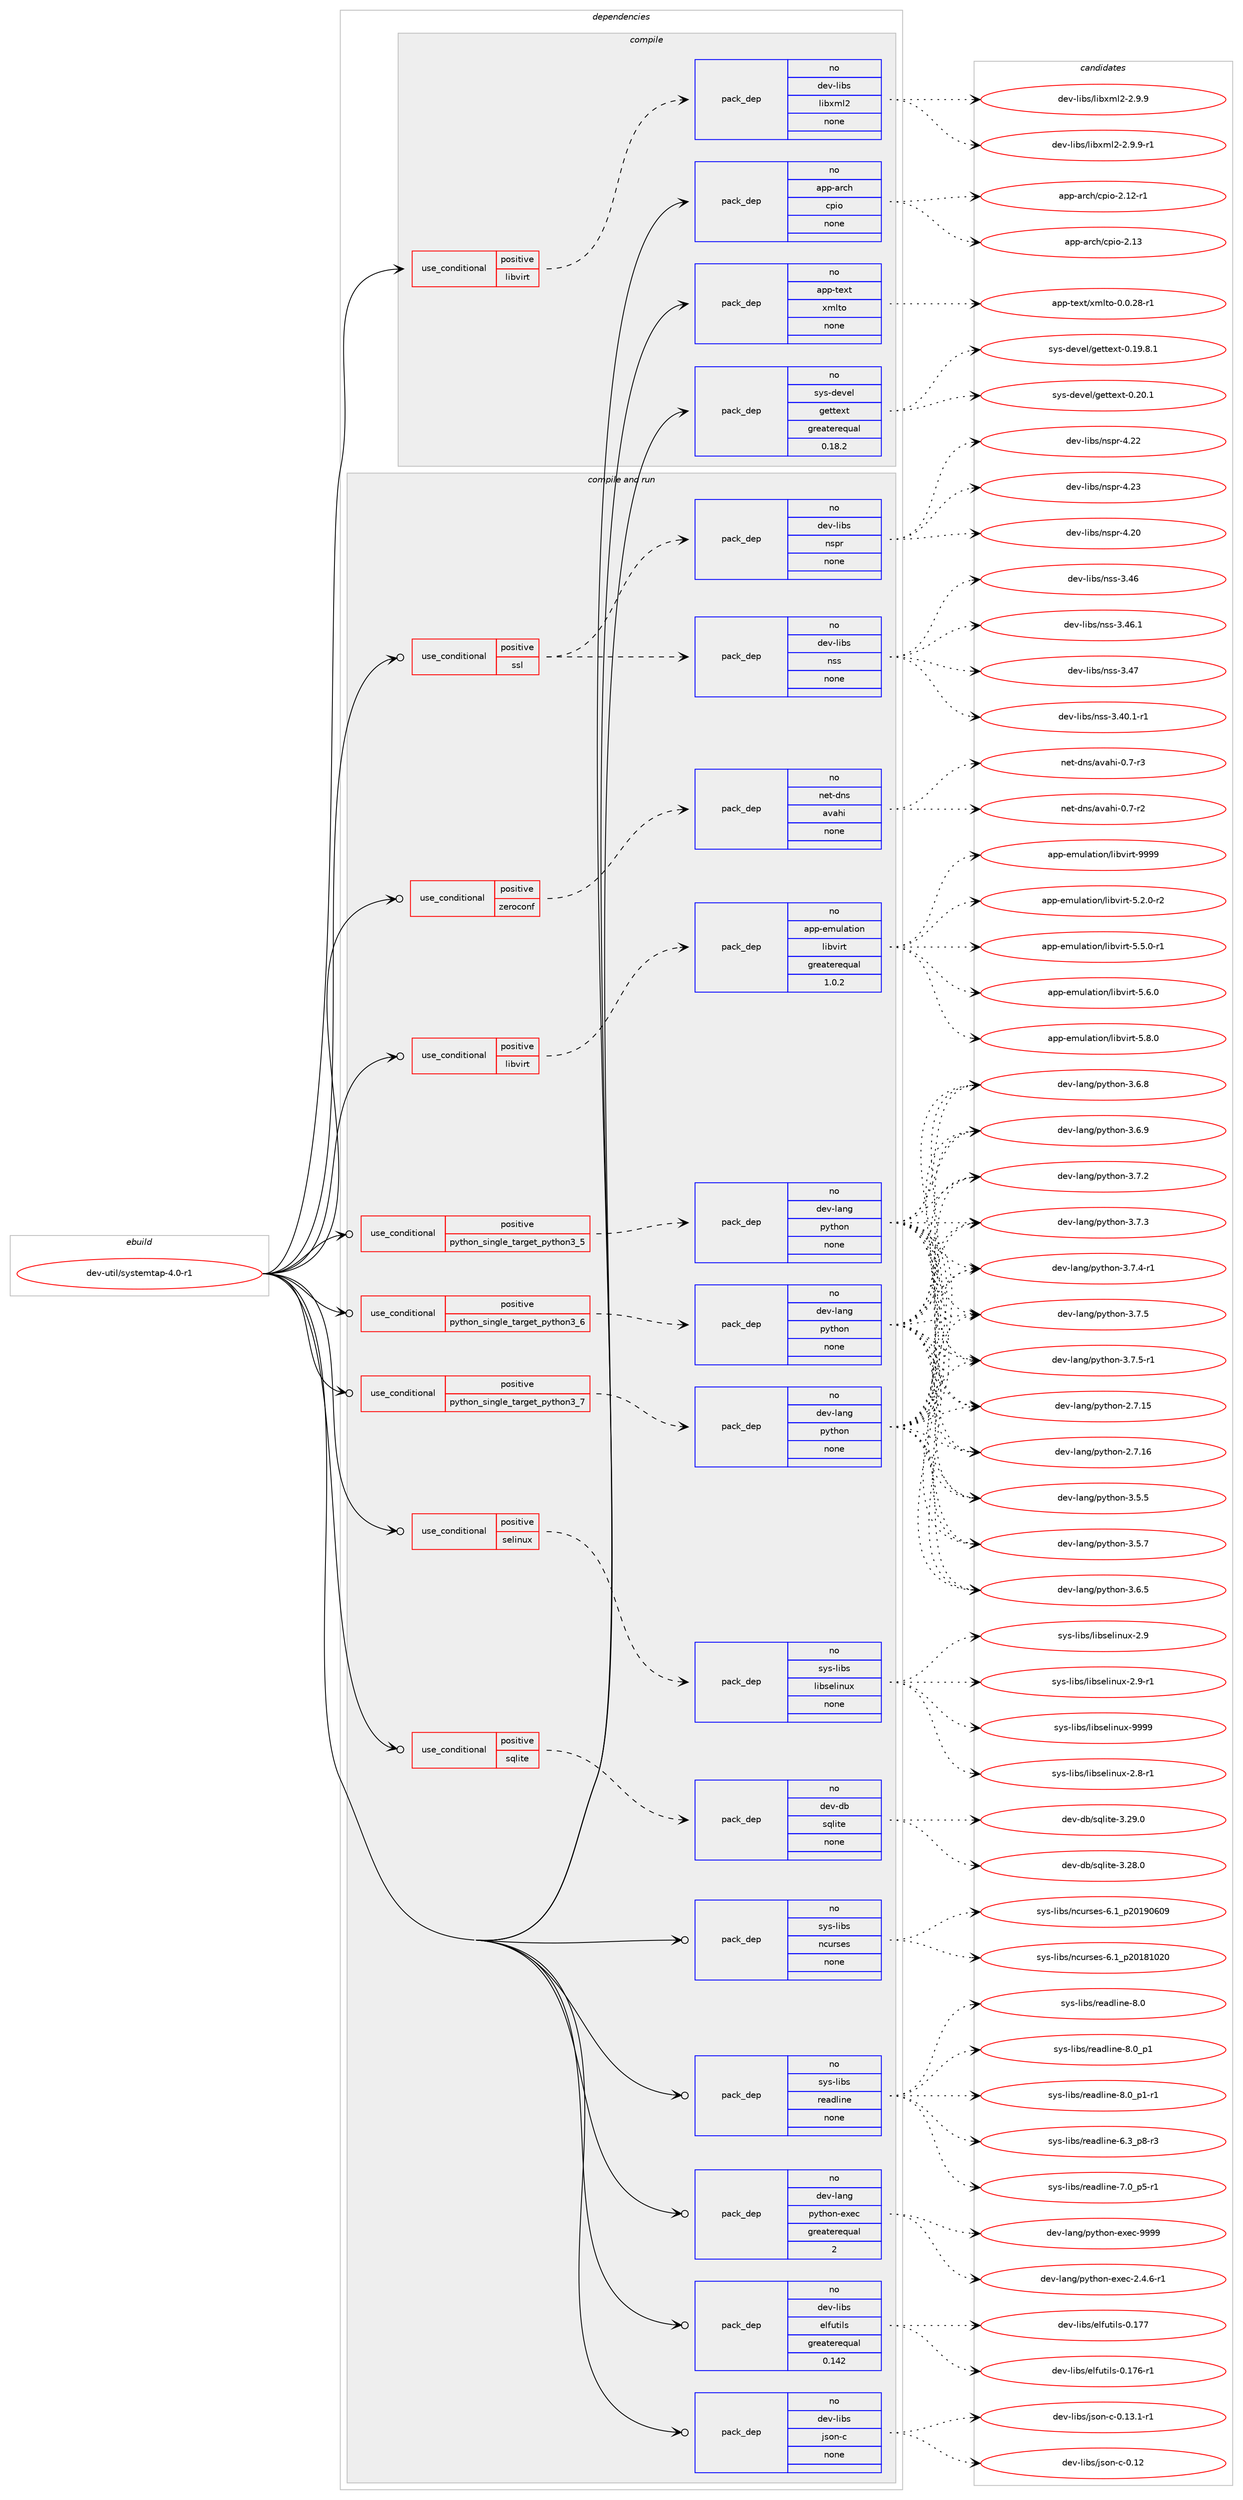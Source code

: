 digraph prolog {

# *************
# Graph options
# *************

newrank=true;
concentrate=true;
compound=true;
graph [rankdir=LR,fontname=Helvetica,fontsize=10,ranksep=1.5];#, ranksep=2.5, nodesep=0.2];
edge  [arrowhead=vee];
node  [fontname=Helvetica,fontsize=10];

# **********
# The ebuild
# **********

subgraph cluster_leftcol {
color=gray;
rank=same;
label=<<i>ebuild</i>>;
id [label="dev-util/systemtap-4.0-r1", color=red, width=4, href="../dev-util/systemtap-4.0-r1.svg"];
}

# ****************
# The dependencies
# ****************

subgraph cluster_midcol {
color=gray;
label=<<i>dependencies</i>>;
subgraph cluster_compile {
fillcolor="#eeeeee";
style=filled;
label=<<i>compile</i>>;
subgraph cond183397 {
dependency732520 [label=<<TABLE BORDER="0" CELLBORDER="1" CELLSPACING="0" CELLPADDING="4"><TR><TD ROWSPAN="3" CELLPADDING="10">use_conditional</TD></TR><TR><TD>positive</TD></TR><TR><TD>libvirt</TD></TR></TABLE>>, shape=none, color=red];
subgraph pack536923 {
dependency732521 [label=<<TABLE BORDER="0" CELLBORDER="1" CELLSPACING="0" CELLPADDING="4" WIDTH="220"><TR><TD ROWSPAN="6" CELLPADDING="30">pack_dep</TD></TR><TR><TD WIDTH="110">no</TD></TR><TR><TD>dev-libs</TD></TR><TR><TD>libxml2</TD></TR><TR><TD>none</TD></TR><TR><TD></TD></TR></TABLE>>, shape=none, color=blue];
}
dependency732520:e -> dependency732521:w [weight=20,style="dashed",arrowhead="vee"];
}
id:e -> dependency732520:w [weight=20,style="solid",arrowhead="vee"];
subgraph pack536924 {
dependency732522 [label=<<TABLE BORDER="0" CELLBORDER="1" CELLSPACING="0" CELLPADDING="4" WIDTH="220"><TR><TD ROWSPAN="6" CELLPADDING="30">pack_dep</TD></TR><TR><TD WIDTH="110">no</TD></TR><TR><TD>app-arch</TD></TR><TR><TD>cpio</TD></TR><TR><TD>none</TD></TR><TR><TD></TD></TR></TABLE>>, shape=none, color=blue];
}
id:e -> dependency732522:w [weight=20,style="solid",arrowhead="vee"];
subgraph pack536925 {
dependency732523 [label=<<TABLE BORDER="0" CELLBORDER="1" CELLSPACING="0" CELLPADDING="4" WIDTH="220"><TR><TD ROWSPAN="6" CELLPADDING="30">pack_dep</TD></TR><TR><TD WIDTH="110">no</TD></TR><TR><TD>app-text</TD></TR><TR><TD>xmlto</TD></TR><TR><TD>none</TD></TR><TR><TD></TD></TR></TABLE>>, shape=none, color=blue];
}
id:e -> dependency732523:w [weight=20,style="solid",arrowhead="vee"];
subgraph pack536926 {
dependency732524 [label=<<TABLE BORDER="0" CELLBORDER="1" CELLSPACING="0" CELLPADDING="4" WIDTH="220"><TR><TD ROWSPAN="6" CELLPADDING="30">pack_dep</TD></TR><TR><TD WIDTH="110">no</TD></TR><TR><TD>sys-devel</TD></TR><TR><TD>gettext</TD></TR><TR><TD>greaterequal</TD></TR><TR><TD>0.18.2</TD></TR></TABLE>>, shape=none, color=blue];
}
id:e -> dependency732524:w [weight=20,style="solid",arrowhead="vee"];
}
subgraph cluster_compileandrun {
fillcolor="#eeeeee";
style=filled;
label=<<i>compile and run</i>>;
subgraph cond183398 {
dependency732525 [label=<<TABLE BORDER="0" CELLBORDER="1" CELLSPACING="0" CELLPADDING="4"><TR><TD ROWSPAN="3" CELLPADDING="10">use_conditional</TD></TR><TR><TD>positive</TD></TR><TR><TD>libvirt</TD></TR></TABLE>>, shape=none, color=red];
subgraph pack536927 {
dependency732526 [label=<<TABLE BORDER="0" CELLBORDER="1" CELLSPACING="0" CELLPADDING="4" WIDTH="220"><TR><TD ROWSPAN="6" CELLPADDING="30">pack_dep</TD></TR><TR><TD WIDTH="110">no</TD></TR><TR><TD>app-emulation</TD></TR><TR><TD>libvirt</TD></TR><TR><TD>greaterequal</TD></TR><TR><TD>1.0.2</TD></TR></TABLE>>, shape=none, color=blue];
}
dependency732525:e -> dependency732526:w [weight=20,style="dashed",arrowhead="vee"];
}
id:e -> dependency732525:w [weight=20,style="solid",arrowhead="odotvee"];
subgraph cond183399 {
dependency732527 [label=<<TABLE BORDER="0" CELLBORDER="1" CELLSPACING="0" CELLPADDING="4"><TR><TD ROWSPAN="3" CELLPADDING="10">use_conditional</TD></TR><TR><TD>positive</TD></TR><TR><TD>python_single_target_python3_5</TD></TR></TABLE>>, shape=none, color=red];
subgraph pack536928 {
dependency732528 [label=<<TABLE BORDER="0" CELLBORDER="1" CELLSPACING="0" CELLPADDING="4" WIDTH="220"><TR><TD ROWSPAN="6" CELLPADDING="30">pack_dep</TD></TR><TR><TD WIDTH="110">no</TD></TR><TR><TD>dev-lang</TD></TR><TR><TD>python</TD></TR><TR><TD>none</TD></TR><TR><TD></TD></TR></TABLE>>, shape=none, color=blue];
}
dependency732527:e -> dependency732528:w [weight=20,style="dashed",arrowhead="vee"];
}
id:e -> dependency732527:w [weight=20,style="solid",arrowhead="odotvee"];
subgraph cond183400 {
dependency732529 [label=<<TABLE BORDER="0" CELLBORDER="1" CELLSPACING="0" CELLPADDING="4"><TR><TD ROWSPAN="3" CELLPADDING="10">use_conditional</TD></TR><TR><TD>positive</TD></TR><TR><TD>python_single_target_python3_6</TD></TR></TABLE>>, shape=none, color=red];
subgraph pack536929 {
dependency732530 [label=<<TABLE BORDER="0" CELLBORDER="1" CELLSPACING="0" CELLPADDING="4" WIDTH="220"><TR><TD ROWSPAN="6" CELLPADDING="30">pack_dep</TD></TR><TR><TD WIDTH="110">no</TD></TR><TR><TD>dev-lang</TD></TR><TR><TD>python</TD></TR><TR><TD>none</TD></TR><TR><TD></TD></TR></TABLE>>, shape=none, color=blue];
}
dependency732529:e -> dependency732530:w [weight=20,style="dashed",arrowhead="vee"];
}
id:e -> dependency732529:w [weight=20,style="solid",arrowhead="odotvee"];
subgraph cond183401 {
dependency732531 [label=<<TABLE BORDER="0" CELLBORDER="1" CELLSPACING="0" CELLPADDING="4"><TR><TD ROWSPAN="3" CELLPADDING="10">use_conditional</TD></TR><TR><TD>positive</TD></TR><TR><TD>python_single_target_python3_7</TD></TR></TABLE>>, shape=none, color=red];
subgraph pack536930 {
dependency732532 [label=<<TABLE BORDER="0" CELLBORDER="1" CELLSPACING="0" CELLPADDING="4" WIDTH="220"><TR><TD ROWSPAN="6" CELLPADDING="30">pack_dep</TD></TR><TR><TD WIDTH="110">no</TD></TR><TR><TD>dev-lang</TD></TR><TR><TD>python</TD></TR><TR><TD>none</TD></TR><TR><TD></TD></TR></TABLE>>, shape=none, color=blue];
}
dependency732531:e -> dependency732532:w [weight=20,style="dashed",arrowhead="vee"];
}
id:e -> dependency732531:w [weight=20,style="solid",arrowhead="odotvee"];
subgraph cond183402 {
dependency732533 [label=<<TABLE BORDER="0" CELLBORDER="1" CELLSPACING="0" CELLPADDING="4"><TR><TD ROWSPAN="3" CELLPADDING="10">use_conditional</TD></TR><TR><TD>positive</TD></TR><TR><TD>selinux</TD></TR></TABLE>>, shape=none, color=red];
subgraph pack536931 {
dependency732534 [label=<<TABLE BORDER="0" CELLBORDER="1" CELLSPACING="0" CELLPADDING="4" WIDTH="220"><TR><TD ROWSPAN="6" CELLPADDING="30">pack_dep</TD></TR><TR><TD WIDTH="110">no</TD></TR><TR><TD>sys-libs</TD></TR><TR><TD>libselinux</TD></TR><TR><TD>none</TD></TR><TR><TD></TD></TR></TABLE>>, shape=none, color=blue];
}
dependency732533:e -> dependency732534:w [weight=20,style="dashed",arrowhead="vee"];
}
id:e -> dependency732533:w [weight=20,style="solid",arrowhead="odotvee"];
subgraph cond183403 {
dependency732535 [label=<<TABLE BORDER="0" CELLBORDER="1" CELLSPACING="0" CELLPADDING="4"><TR><TD ROWSPAN="3" CELLPADDING="10">use_conditional</TD></TR><TR><TD>positive</TD></TR><TR><TD>sqlite</TD></TR></TABLE>>, shape=none, color=red];
subgraph pack536932 {
dependency732536 [label=<<TABLE BORDER="0" CELLBORDER="1" CELLSPACING="0" CELLPADDING="4" WIDTH="220"><TR><TD ROWSPAN="6" CELLPADDING="30">pack_dep</TD></TR><TR><TD WIDTH="110">no</TD></TR><TR><TD>dev-db</TD></TR><TR><TD>sqlite</TD></TR><TR><TD>none</TD></TR><TR><TD></TD></TR></TABLE>>, shape=none, color=blue];
}
dependency732535:e -> dependency732536:w [weight=20,style="dashed",arrowhead="vee"];
}
id:e -> dependency732535:w [weight=20,style="solid",arrowhead="odotvee"];
subgraph cond183404 {
dependency732537 [label=<<TABLE BORDER="0" CELLBORDER="1" CELLSPACING="0" CELLPADDING="4"><TR><TD ROWSPAN="3" CELLPADDING="10">use_conditional</TD></TR><TR><TD>positive</TD></TR><TR><TD>ssl</TD></TR></TABLE>>, shape=none, color=red];
subgraph pack536933 {
dependency732538 [label=<<TABLE BORDER="0" CELLBORDER="1" CELLSPACING="0" CELLPADDING="4" WIDTH="220"><TR><TD ROWSPAN="6" CELLPADDING="30">pack_dep</TD></TR><TR><TD WIDTH="110">no</TD></TR><TR><TD>dev-libs</TD></TR><TR><TD>nspr</TD></TR><TR><TD>none</TD></TR><TR><TD></TD></TR></TABLE>>, shape=none, color=blue];
}
dependency732537:e -> dependency732538:w [weight=20,style="dashed",arrowhead="vee"];
subgraph pack536934 {
dependency732539 [label=<<TABLE BORDER="0" CELLBORDER="1" CELLSPACING="0" CELLPADDING="4" WIDTH="220"><TR><TD ROWSPAN="6" CELLPADDING="30">pack_dep</TD></TR><TR><TD WIDTH="110">no</TD></TR><TR><TD>dev-libs</TD></TR><TR><TD>nss</TD></TR><TR><TD>none</TD></TR><TR><TD></TD></TR></TABLE>>, shape=none, color=blue];
}
dependency732537:e -> dependency732539:w [weight=20,style="dashed",arrowhead="vee"];
}
id:e -> dependency732537:w [weight=20,style="solid",arrowhead="odotvee"];
subgraph cond183405 {
dependency732540 [label=<<TABLE BORDER="0" CELLBORDER="1" CELLSPACING="0" CELLPADDING="4"><TR><TD ROWSPAN="3" CELLPADDING="10">use_conditional</TD></TR><TR><TD>positive</TD></TR><TR><TD>zeroconf</TD></TR></TABLE>>, shape=none, color=red];
subgraph pack536935 {
dependency732541 [label=<<TABLE BORDER="0" CELLBORDER="1" CELLSPACING="0" CELLPADDING="4" WIDTH="220"><TR><TD ROWSPAN="6" CELLPADDING="30">pack_dep</TD></TR><TR><TD WIDTH="110">no</TD></TR><TR><TD>net-dns</TD></TR><TR><TD>avahi</TD></TR><TR><TD>none</TD></TR><TR><TD></TD></TR></TABLE>>, shape=none, color=blue];
}
dependency732540:e -> dependency732541:w [weight=20,style="dashed",arrowhead="vee"];
}
id:e -> dependency732540:w [weight=20,style="solid",arrowhead="odotvee"];
subgraph pack536936 {
dependency732542 [label=<<TABLE BORDER="0" CELLBORDER="1" CELLSPACING="0" CELLPADDING="4" WIDTH="220"><TR><TD ROWSPAN="6" CELLPADDING="30">pack_dep</TD></TR><TR><TD WIDTH="110">no</TD></TR><TR><TD>dev-lang</TD></TR><TR><TD>python-exec</TD></TR><TR><TD>greaterequal</TD></TR><TR><TD>2</TD></TR></TABLE>>, shape=none, color=blue];
}
id:e -> dependency732542:w [weight=20,style="solid",arrowhead="odotvee"];
subgraph pack536937 {
dependency732543 [label=<<TABLE BORDER="0" CELLBORDER="1" CELLSPACING="0" CELLPADDING="4" WIDTH="220"><TR><TD ROWSPAN="6" CELLPADDING="30">pack_dep</TD></TR><TR><TD WIDTH="110">no</TD></TR><TR><TD>dev-libs</TD></TR><TR><TD>elfutils</TD></TR><TR><TD>greaterequal</TD></TR><TR><TD>0.142</TD></TR></TABLE>>, shape=none, color=blue];
}
id:e -> dependency732543:w [weight=20,style="solid",arrowhead="odotvee"];
subgraph pack536938 {
dependency732544 [label=<<TABLE BORDER="0" CELLBORDER="1" CELLSPACING="0" CELLPADDING="4" WIDTH="220"><TR><TD ROWSPAN="6" CELLPADDING="30">pack_dep</TD></TR><TR><TD WIDTH="110">no</TD></TR><TR><TD>dev-libs</TD></TR><TR><TD>json-c</TD></TR><TR><TD>none</TD></TR><TR><TD></TD></TR></TABLE>>, shape=none, color=blue];
}
id:e -> dependency732544:w [weight=20,style="solid",arrowhead="odotvee"];
subgraph pack536939 {
dependency732545 [label=<<TABLE BORDER="0" CELLBORDER="1" CELLSPACING="0" CELLPADDING="4" WIDTH="220"><TR><TD ROWSPAN="6" CELLPADDING="30">pack_dep</TD></TR><TR><TD WIDTH="110">no</TD></TR><TR><TD>sys-libs</TD></TR><TR><TD>ncurses</TD></TR><TR><TD>none</TD></TR><TR><TD></TD></TR></TABLE>>, shape=none, color=blue];
}
id:e -> dependency732545:w [weight=20,style="solid",arrowhead="odotvee"];
subgraph pack536940 {
dependency732546 [label=<<TABLE BORDER="0" CELLBORDER="1" CELLSPACING="0" CELLPADDING="4" WIDTH="220"><TR><TD ROWSPAN="6" CELLPADDING="30">pack_dep</TD></TR><TR><TD WIDTH="110">no</TD></TR><TR><TD>sys-libs</TD></TR><TR><TD>readline</TD></TR><TR><TD>none</TD></TR><TR><TD></TD></TR></TABLE>>, shape=none, color=blue];
}
id:e -> dependency732546:w [weight=20,style="solid",arrowhead="odotvee"];
}
subgraph cluster_run {
fillcolor="#eeeeee";
style=filled;
label=<<i>run</i>>;
}
}

# **************
# The candidates
# **************

subgraph cluster_choices {
rank=same;
color=gray;
label=<<i>candidates</i>>;

subgraph choice536923 {
color=black;
nodesep=1;
choice1001011184510810598115471081059812010910850455046574657 [label="dev-libs/libxml2-2.9.9", color=red, width=4,href="../dev-libs/libxml2-2.9.9.svg"];
choice10010111845108105981154710810598120109108504550465746574511449 [label="dev-libs/libxml2-2.9.9-r1", color=red, width=4,href="../dev-libs/libxml2-2.9.9-r1.svg"];
dependency732521:e -> choice1001011184510810598115471081059812010910850455046574657:w [style=dotted,weight="100"];
dependency732521:e -> choice10010111845108105981154710810598120109108504550465746574511449:w [style=dotted,weight="100"];
}
subgraph choice536924 {
color=black;
nodesep=1;
choice97112112459711499104479911210511145504649504511449 [label="app-arch/cpio-2.12-r1", color=red, width=4,href="../app-arch/cpio-2.12-r1.svg"];
choice9711211245971149910447991121051114550464951 [label="app-arch/cpio-2.13", color=red, width=4,href="../app-arch/cpio-2.13.svg"];
dependency732522:e -> choice97112112459711499104479911210511145504649504511449:w [style=dotted,weight="100"];
dependency732522:e -> choice9711211245971149910447991121051114550464951:w [style=dotted,weight="100"];
}
subgraph choice536925 {
color=black;
nodesep=1;
choice971121124511610112011647120109108116111454846484650564511449 [label="app-text/xmlto-0.0.28-r1", color=red, width=4,href="../app-text/xmlto-0.0.28-r1.svg"];
dependency732523:e -> choice971121124511610112011647120109108116111454846484650564511449:w [style=dotted,weight="100"];
}
subgraph choice536926 {
color=black;
nodesep=1;
choice1151211154510010111810110847103101116116101120116454846495746564649 [label="sys-devel/gettext-0.19.8.1", color=red, width=4,href="../sys-devel/gettext-0.19.8.1.svg"];
choice115121115451001011181011084710310111611610112011645484650484649 [label="sys-devel/gettext-0.20.1", color=red, width=4,href="../sys-devel/gettext-0.20.1.svg"];
dependency732524:e -> choice1151211154510010111810110847103101116116101120116454846495746564649:w [style=dotted,weight="100"];
dependency732524:e -> choice115121115451001011181011084710310111611610112011645484650484649:w [style=dotted,weight="100"];
}
subgraph choice536927 {
color=black;
nodesep=1;
choice97112112451011091171089711610511111047108105981181051141164553465046484511450 [label="app-emulation/libvirt-5.2.0-r2", color=red, width=4,href="../app-emulation/libvirt-5.2.0-r2.svg"];
choice97112112451011091171089711610511111047108105981181051141164553465346484511449 [label="app-emulation/libvirt-5.5.0-r1", color=red, width=4,href="../app-emulation/libvirt-5.5.0-r1.svg"];
choice9711211245101109117108971161051111104710810598118105114116455346544648 [label="app-emulation/libvirt-5.6.0", color=red, width=4,href="../app-emulation/libvirt-5.6.0.svg"];
choice9711211245101109117108971161051111104710810598118105114116455346564648 [label="app-emulation/libvirt-5.8.0", color=red, width=4,href="../app-emulation/libvirt-5.8.0.svg"];
choice97112112451011091171089711610511111047108105981181051141164557575757 [label="app-emulation/libvirt-9999", color=red, width=4,href="../app-emulation/libvirt-9999.svg"];
dependency732526:e -> choice97112112451011091171089711610511111047108105981181051141164553465046484511450:w [style=dotted,weight="100"];
dependency732526:e -> choice97112112451011091171089711610511111047108105981181051141164553465346484511449:w [style=dotted,weight="100"];
dependency732526:e -> choice9711211245101109117108971161051111104710810598118105114116455346544648:w [style=dotted,weight="100"];
dependency732526:e -> choice9711211245101109117108971161051111104710810598118105114116455346564648:w [style=dotted,weight="100"];
dependency732526:e -> choice97112112451011091171089711610511111047108105981181051141164557575757:w [style=dotted,weight="100"];
}
subgraph choice536928 {
color=black;
nodesep=1;
choice10010111845108971101034711212111610411111045504655464953 [label="dev-lang/python-2.7.15", color=red, width=4,href="../dev-lang/python-2.7.15.svg"];
choice10010111845108971101034711212111610411111045504655464954 [label="dev-lang/python-2.7.16", color=red, width=4,href="../dev-lang/python-2.7.16.svg"];
choice100101118451089711010347112121116104111110455146534653 [label="dev-lang/python-3.5.5", color=red, width=4,href="../dev-lang/python-3.5.5.svg"];
choice100101118451089711010347112121116104111110455146534655 [label="dev-lang/python-3.5.7", color=red, width=4,href="../dev-lang/python-3.5.7.svg"];
choice100101118451089711010347112121116104111110455146544653 [label="dev-lang/python-3.6.5", color=red, width=4,href="../dev-lang/python-3.6.5.svg"];
choice100101118451089711010347112121116104111110455146544656 [label="dev-lang/python-3.6.8", color=red, width=4,href="../dev-lang/python-3.6.8.svg"];
choice100101118451089711010347112121116104111110455146544657 [label="dev-lang/python-3.6.9", color=red, width=4,href="../dev-lang/python-3.6.9.svg"];
choice100101118451089711010347112121116104111110455146554650 [label="dev-lang/python-3.7.2", color=red, width=4,href="../dev-lang/python-3.7.2.svg"];
choice100101118451089711010347112121116104111110455146554651 [label="dev-lang/python-3.7.3", color=red, width=4,href="../dev-lang/python-3.7.3.svg"];
choice1001011184510897110103471121211161041111104551465546524511449 [label="dev-lang/python-3.7.4-r1", color=red, width=4,href="../dev-lang/python-3.7.4-r1.svg"];
choice100101118451089711010347112121116104111110455146554653 [label="dev-lang/python-3.7.5", color=red, width=4,href="../dev-lang/python-3.7.5.svg"];
choice1001011184510897110103471121211161041111104551465546534511449 [label="dev-lang/python-3.7.5-r1", color=red, width=4,href="../dev-lang/python-3.7.5-r1.svg"];
dependency732528:e -> choice10010111845108971101034711212111610411111045504655464953:w [style=dotted,weight="100"];
dependency732528:e -> choice10010111845108971101034711212111610411111045504655464954:w [style=dotted,weight="100"];
dependency732528:e -> choice100101118451089711010347112121116104111110455146534653:w [style=dotted,weight="100"];
dependency732528:e -> choice100101118451089711010347112121116104111110455146534655:w [style=dotted,weight="100"];
dependency732528:e -> choice100101118451089711010347112121116104111110455146544653:w [style=dotted,weight="100"];
dependency732528:e -> choice100101118451089711010347112121116104111110455146544656:w [style=dotted,weight="100"];
dependency732528:e -> choice100101118451089711010347112121116104111110455146544657:w [style=dotted,weight="100"];
dependency732528:e -> choice100101118451089711010347112121116104111110455146554650:w [style=dotted,weight="100"];
dependency732528:e -> choice100101118451089711010347112121116104111110455146554651:w [style=dotted,weight="100"];
dependency732528:e -> choice1001011184510897110103471121211161041111104551465546524511449:w [style=dotted,weight="100"];
dependency732528:e -> choice100101118451089711010347112121116104111110455146554653:w [style=dotted,weight="100"];
dependency732528:e -> choice1001011184510897110103471121211161041111104551465546534511449:w [style=dotted,weight="100"];
}
subgraph choice536929 {
color=black;
nodesep=1;
choice10010111845108971101034711212111610411111045504655464953 [label="dev-lang/python-2.7.15", color=red, width=4,href="../dev-lang/python-2.7.15.svg"];
choice10010111845108971101034711212111610411111045504655464954 [label="dev-lang/python-2.7.16", color=red, width=4,href="../dev-lang/python-2.7.16.svg"];
choice100101118451089711010347112121116104111110455146534653 [label="dev-lang/python-3.5.5", color=red, width=4,href="../dev-lang/python-3.5.5.svg"];
choice100101118451089711010347112121116104111110455146534655 [label="dev-lang/python-3.5.7", color=red, width=4,href="../dev-lang/python-3.5.7.svg"];
choice100101118451089711010347112121116104111110455146544653 [label="dev-lang/python-3.6.5", color=red, width=4,href="../dev-lang/python-3.6.5.svg"];
choice100101118451089711010347112121116104111110455146544656 [label="dev-lang/python-3.6.8", color=red, width=4,href="../dev-lang/python-3.6.8.svg"];
choice100101118451089711010347112121116104111110455146544657 [label="dev-lang/python-3.6.9", color=red, width=4,href="../dev-lang/python-3.6.9.svg"];
choice100101118451089711010347112121116104111110455146554650 [label="dev-lang/python-3.7.2", color=red, width=4,href="../dev-lang/python-3.7.2.svg"];
choice100101118451089711010347112121116104111110455146554651 [label="dev-lang/python-3.7.3", color=red, width=4,href="../dev-lang/python-3.7.3.svg"];
choice1001011184510897110103471121211161041111104551465546524511449 [label="dev-lang/python-3.7.4-r1", color=red, width=4,href="../dev-lang/python-3.7.4-r1.svg"];
choice100101118451089711010347112121116104111110455146554653 [label="dev-lang/python-3.7.5", color=red, width=4,href="../dev-lang/python-3.7.5.svg"];
choice1001011184510897110103471121211161041111104551465546534511449 [label="dev-lang/python-3.7.5-r1", color=red, width=4,href="../dev-lang/python-3.7.5-r1.svg"];
dependency732530:e -> choice10010111845108971101034711212111610411111045504655464953:w [style=dotted,weight="100"];
dependency732530:e -> choice10010111845108971101034711212111610411111045504655464954:w [style=dotted,weight="100"];
dependency732530:e -> choice100101118451089711010347112121116104111110455146534653:w [style=dotted,weight="100"];
dependency732530:e -> choice100101118451089711010347112121116104111110455146534655:w [style=dotted,weight="100"];
dependency732530:e -> choice100101118451089711010347112121116104111110455146544653:w [style=dotted,weight="100"];
dependency732530:e -> choice100101118451089711010347112121116104111110455146544656:w [style=dotted,weight="100"];
dependency732530:e -> choice100101118451089711010347112121116104111110455146544657:w [style=dotted,weight="100"];
dependency732530:e -> choice100101118451089711010347112121116104111110455146554650:w [style=dotted,weight="100"];
dependency732530:e -> choice100101118451089711010347112121116104111110455146554651:w [style=dotted,weight="100"];
dependency732530:e -> choice1001011184510897110103471121211161041111104551465546524511449:w [style=dotted,weight="100"];
dependency732530:e -> choice100101118451089711010347112121116104111110455146554653:w [style=dotted,weight="100"];
dependency732530:e -> choice1001011184510897110103471121211161041111104551465546534511449:w [style=dotted,weight="100"];
}
subgraph choice536930 {
color=black;
nodesep=1;
choice10010111845108971101034711212111610411111045504655464953 [label="dev-lang/python-2.7.15", color=red, width=4,href="../dev-lang/python-2.7.15.svg"];
choice10010111845108971101034711212111610411111045504655464954 [label="dev-lang/python-2.7.16", color=red, width=4,href="../dev-lang/python-2.7.16.svg"];
choice100101118451089711010347112121116104111110455146534653 [label="dev-lang/python-3.5.5", color=red, width=4,href="../dev-lang/python-3.5.5.svg"];
choice100101118451089711010347112121116104111110455146534655 [label="dev-lang/python-3.5.7", color=red, width=4,href="../dev-lang/python-3.5.7.svg"];
choice100101118451089711010347112121116104111110455146544653 [label="dev-lang/python-3.6.5", color=red, width=4,href="../dev-lang/python-3.6.5.svg"];
choice100101118451089711010347112121116104111110455146544656 [label="dev-lang/python-3.6.8", color=red, width=4,href="../dev-lang/python-3.6.8.svg"];
choice100101118451089711010347112121116104111110455146544657 [label="dev-lang/python-3.6.9", color=red, width=4,href="../dev-lang/python-3.6.9.svg"];
choice100101118451089711010347112121116104111110455146554650 [label="dev-lang/python-3.7.2", color=red, width=4,href="../dev-lang/python-3.7.2.svg"];
choice100101118451089711010347112121116104111110455146554651 [label="dev-lang/python-3.7.3", color=red, width=4,href="../dev-lang/python-3.7.3.svg"];
choice1001011184510897110103471121211161041111104551465546524511449 [label="dev-lang/python-3.7.4-r1", color=red, width=4,href="../dev-lang/python-3.7.4-r1.svg"];
choice100101118451089711010347112121116104111110455146554653 [label="dev-lang/python-3.7.5", color=red, width=4,href="../dev-lang/python-3.7.5.svg"];
choice1001011184510897110103471121211161041111104551465546534511449 [label="dev-lang/python-3.7.5-r1", color=red, width=4,href="../dev-lang/python-3.7.5-r1.svg"];
dependency732532:e -> choice10010111845108971101034711212111610411111045504655464953:w [style=dotted,weight="100"];
dependency732532:e -> choice10010111845108971101034711212111610411111045504655464954:w [style=dotted,weight="100"];
dependency732532:e -> choice100101118451089711010347112121116104111110455146534653:w [style=dotted,weight="100"];
dependency732532:e -> choice100101118451089711010347112121116104111110455146534655:w [style=dotted,weight="100"];
dependency732532:e -> choice100101118451089711010347112121116104111110455146544653:w [style=dotted,weight="100"];
dependency732532:e -> choice100101118451089711010347112121116104111110455146544656:w [style=dotted,weight="100"];
dependency732532:e -> choice100101118451089711010347112121116104111110455146544657:w [style=dotted,weight="100"];
dependency732532:e -> choice100101118451089711010347112121116104111110455146554650:w [style=dotted,weight="100"];
dependency732532:e -> choice100101118451089711010347112121116104111110455146554651:w [style=dotted,weight="100"];
dependency732532:e -> choice1001011184510897110103471121211161041111104551465546524511449:w [style=dotted,weight="100"];
dependency732532:e -> choice100101118451089711010347112121116104111110455146554653:w [style=dotted,weight="100"];
dependency732532:e -> choice1001011184510897110103471121211161041111104551465546534511449:w [style=dotted,weight="100"];
}
subgraph choice536931 {
color=black;
nodesep=1;
choice11512111545108105981154710810598115101108105110117120455046564511449 [label="sys-libs/libselinux-2.8-r1", color=red, width=4,href="../sys-libs/libselinux-2.8-r1.svg"];
choice1151211154510810598115471081059811510110810511011712045504657 [label="sys-libs/libselinux-2.9", color=red, width=4,href="../sys-libs/libselinux-2.9.svg"];
choice11512111545108105981154710810598115101108105110117120455046574511449 [label="sys-libs/libselinux-2.9-r1", color=red, width=4,href="../sys-libs/libselinux-2.9-r1.svg"];
choice115121115451081059811547108105981151011081051101171204557575757 [label="sys-libs/libselinux-9999", color=red, width=4,href="../sys-libs/libselinux-9999.svg"];
dependency732534:e -> choice11512111545108105981154710810598115101108105110117120455046564511449:w [style=dotted,weight="100"];
dependency732534:e -> choice1151211154510810598115471081059811510110810511011712045504657:w [style=dotted,weight="100"];
dependency732534:e -> choice11512111545108105981154710810598115101108105110117120455046574511449:w [style=dotted,weight="100"];
dependency732534:e -> choice115121115451081059811547108105981151011081051101171204557575757:w [style=dotted,weight="100"];
}
subgraph choice536932 {
color=black;
nodesep=1;
choice10010111845100984711511310810511610145514650564648 [label="dev-db/sqlite-3.28.0", color=red, width=4,href="../dev-db/sqlite-3.28.0.svg"];
choice10010111845100984711511310810511610145514650574648 [label="dev-db/sqlite-3.29.0", color=red, width=4,href="../dev-db/sqlite-3.29.0.svg"];
dependency732536:e -> choice10010111845100984711511310810511610145514650564648:w [style=dotted,weight="100"];
dependency732536:e -> choice10010111845100984711511310810511610145514650574648:w [style=dotted,weight="100"];
}
subgraph choice536933 {
color=black;
nodesep=1;
choice1001011184510810598115471101151121144552465048 [label="dev-libs/nspr-4.20", color=red, width=4,href="../dev-libs/nspr-4.20.svg"];
choice1001011184510810598115471101151121144552465050 [label="dev-libs/nspr-4.22", color=red, width=4,href="../dev-libs/nspr-4.22.svg"];
choice1001011184510810598115471101151121144552465051 [label="dev-libs/nspr-4.23", color=red, width=4,href="../dev-libs/nspr-4.23.svg"];
dependency732538:e -> choice1001011184510810598115471101151121144552465048:w [style=dotted,weight="100"];
dependency732538:e -> choice1001011184510810598115471101151121144552465050:w [style=dotted,weight="100"];
dependency732538:e -> choice1001011184510810598115471101151121144552465051:w [style=dotted,weight="100"];
}
subgraph choice536934 {
color=black;
nodesep=1;
choice100101118451081059811547110115115455146524846494511449 [label="dev-libs/nss-3.40.1-r1", color=red, width=4,href="../dev-libs/nss-3.40.1-r1.svg"];
choice1001011184510810598115471101151154551465254 [label="dev-libs/nss-3.46", color=red, width=4,href="../dev-libs/nss-3.46.svg"];
choice10010111845108105981154711011511545514652544649 [label="dev-libs/nss-3.46.1", color=red, width=4,href="../dev-libs/nss-3.46.1.svg"];
choice1001011184510810598115471101151154551465255 [label="dev-libs/nss-3.47", color=red, width=4,href="../dev-libs/nss-3.47.svg"];
dependency732539:e -> choice100101118451081059811547110115115455146524846494511449:w [style=dotted,weight="100"];
dependency732539:e -> choice1001011184510810598115471101151154551465254:w [style=dotted,weight="100"];
dependency732539:e -> choice10010111845108105981154711011511545514652544649:w [style=dotted,weight="100"];
dependency732539:e -> choice1001011184510810598115471101151154551465255:w [style=dotted,weight="100"];
}
subgraph choice536935 {
color=black;
nodesep=1;
choice11010111645100110115479711897104105454846554511450 [label="net-dns/avahi-0.7-r2", color=red, width=4,href="../net-dns/avahi-0.7-r2.svg"];
choice11010111645100110115479711897104105454846554511451 [label="net-dns/avahi-0.7-r3", color=red, width=4,href="../net-dns/avahi-0.7-r3.svg"];
dependency732541:e -> choice11010111645100110115479711897104105454846554511450:w [style=dotted,weight="100"];
dependency732541:e -> choice11010111645100110115479711897104105454846554511451:w [style=dotted,weight="100"];
}
subgraph choice536936 {
color=black;
nodesep=1;
choice10010111845108971101034711212111610411111045101120101994550465246544511449 [label="dev-lang/python-exec-2.4.6-r1", color=red, width=4,href="../dev-lang/python-exec-2.4.6-r1.svg"];
choice10010111845108971101034711212111610411111045101120101994557575757 [label="dev-lang/python-exec-9999", color=red, width=4,href="../dev-lang/python-exec-9999.svg"];
dependency732542:e -> choice10010111845108971101034711212111610411111045101120101994550465246544511449:w [style=dotted,weight="100"];
dependency732542:e -> choice10010111845108971101034711212111610411111045101120101994557575757:w [style=dotted,weight="100"];
}
subgraph choice536937 {
color=black;
nodesep=1;
choice1001011184510810598115471011081021171161051081154548464955544511449 [label="dev-libs/elfutils-0.176-r1", color=red, width=4,href="../dev-libs/elfutils-0.176-r1.svg"];
choice100101118451081059811547101108102117116105108115454846495555 [label="dev-libs/elfutils-0.177", color=red, width=4,href="../dev-libs/elfutils-0.177.svg"];
dependency732543:e -> choice1001011184510810598115471011081021171161051081154548464955544511449:w [style=dotted,weight="100"];
dependency732543:e -> choice100101118451081059811547101108102117116105108115454846495555:w [style=dotted,weight="100"];
}
subgraph choice536938 {
color=black;
nodesep=1;
choice10010111845108105981154710611511111045994548464950 [label="dev-libs/json-c-0.12", color=red, width=4,href="../dev-libs/json-c-0.12.svg"];
choice1001011184510810598115471061151111104599454846495146494511449 [label="dev-libs/json-c-0.13.1-r1", color=red, width=4,href="../dev-libs/json-c-0.13.1-r1.svg"];
dependency732544:e -> choice10010111845108105981154710611511111045994548464950:w [style=dotted,weight="100"];
dependency732544:e -> choice1001011184510810598115471061151111104599454846495146494511449:w [style=dotted,weight="100"];
}
subgraph choice536939 {
color=black;
nodesep=1;
choice1151211154510810598115471109911711411510111545544649951125048495649485048 [label="sys-libs/ncurses-6.1_p20181020", color=red, width=4,href="../sys-libs/ncurses-6.1_p20181020.svg"];
choice1151211154510810598115471109911711411510111545544649951125048495748544857 [label="sys-libs/ncurses-6.1_p20190609", color=red, width=4,href="../sys-libs/ncurses-6.1_p20190609.svg"];
dependency732545:e -> choice1151211154510810598115471109911711411510111545544649951125048495649485048:w [style=dotted,weight="100"];
dependency732545:e -> choice1151211154510810598115471109911711411510111545544649951125048495748544857:w [style=dotted,weight="100"];
}
subgraph choice536940 {
color=black;
nodesep=1;
choice115121115451081059811547114101971001081051101014554465195112564511451 [label="sys-libs/readline-6.3_p8-r3", color=red, width=4,href="../sys-libs/readline-6.3_p8-r3.svg"];
choice115121115451081059811547114101971001081051101014555464895112534511449 [label="sys-libs/readline-7.0_p5-r1", color=red, width=4,href="../sys-libs/readline-7.0_p5-r1.svg"];
choice1151211154510810598115471141019710010810511010145564648 [label="sys-libs/readline-8.0", color=red, width=4,href="../sys-libs/readline-8.0.svg"];
choice11512111545108105981154711410197100108105110101455646489511249 [label="sys-libs/readline-8.0_p1", color=red, width=4,href="../sys-libs/readline-8.0_p1.svg"];
choice115121115451081059811547114101971001081051101014556464895112494511449 [label="sys-libs/readline-8.0_p1-r1", color=red, width=4,href="../sys-libs/readline-8.0_p1-r1.svg"];
dependency732546:e -> choice115121115451081059811547114101971001081051101014554465195112564511451:w [style=dotted,weight="100"];
dependency732546:e -> choice115121115451081059811547114101971001081051101014555464895112534511449:w [style=dotted,weight="100"];
dependency732546:e -> choice1151211154510810598115471141019710010810511010145564648:w [style=dotted,weight="100"];
dependency732546:e -> choice11512111545108105981154711410197100108105110101455646489511249:w [style=dotted,weight="100"];
dependency732546:e -> choice115121115451081059811547114101971001081051101014556464895112494511449:w [style=dotted,weight="100"];
}
}

}

